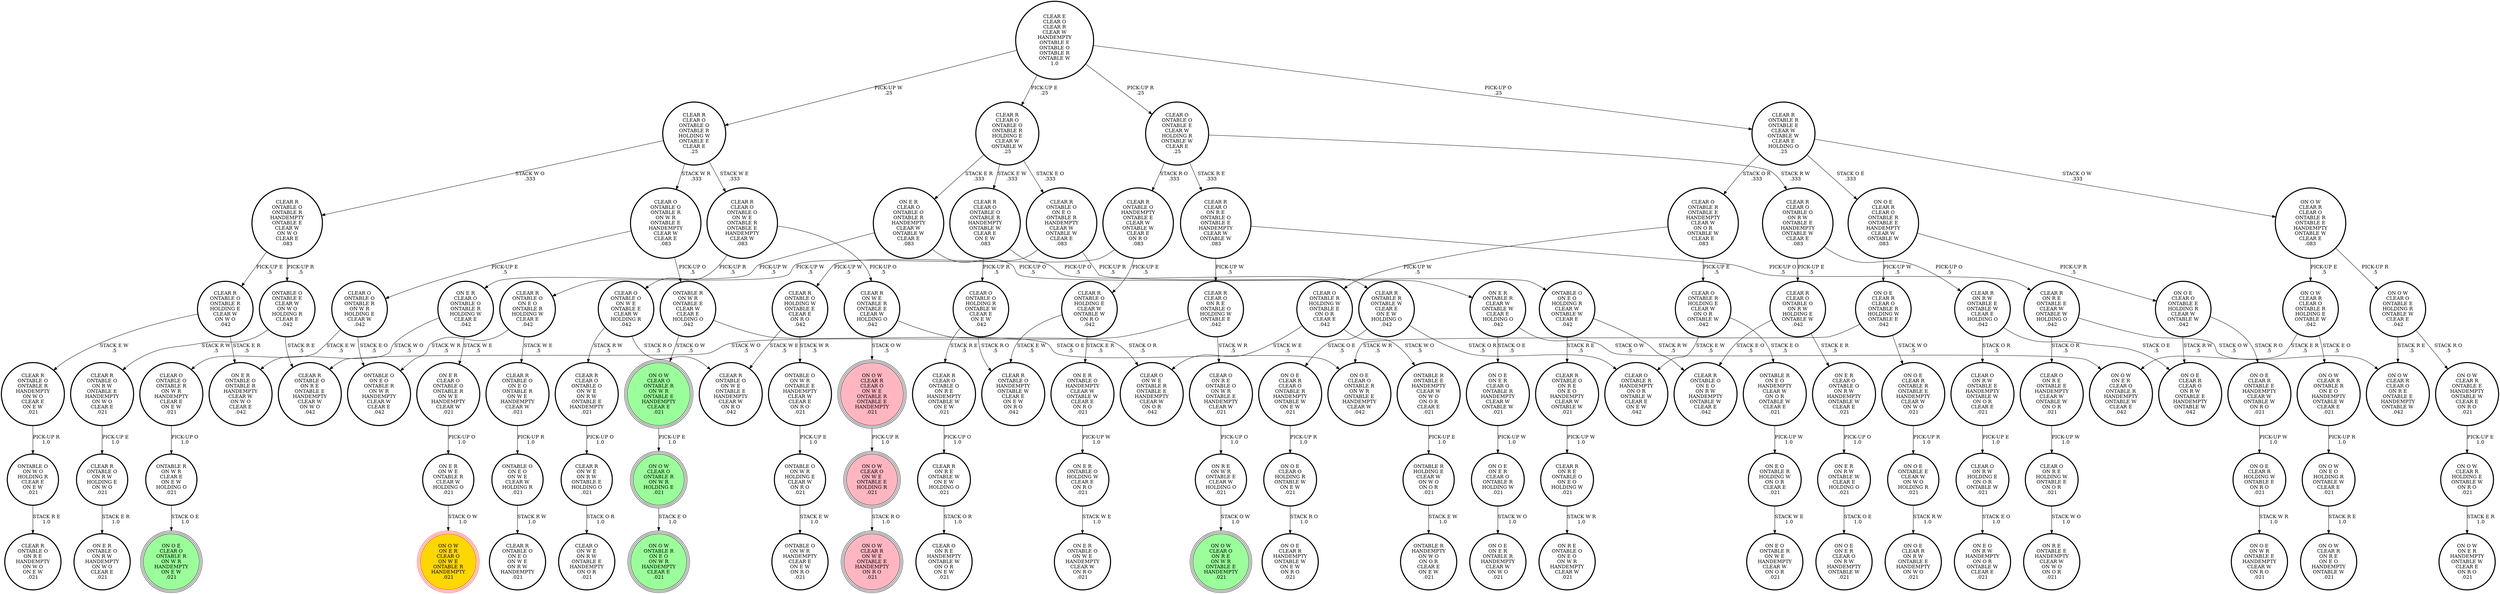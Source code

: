 digraph {
"CLEAR O\nONTABLE O\nONTABLE R\nON W R\nHANDEMPTY\nCLEAR E\nON E W\n.021\n" -> "ONTABLE R\nON W R\nCLEAR E\nON E W\nHOLDING O\n.021\n"[label="PICK-UP O\n1.0\n"];
"CLEAR R\nCLEAR O\nONTABLE O\nON W E\nONTABLE R\nONTABLE E\nHANDEMPTY\nCLEAR W\n.083\n" -> "CLEAR R\nON W E\nONTABLE R\nONTABLE E\nCLEAR W\nHOLDING O\n.042\n"[label="PICK-UP O\n.5\n"];
"CLEAR R\nCLEAR O\nONTABLE O\nON W E\nONTABLE R\nONTABLE E\nHANDEMPTY\nCLEAR W\n.083\n" -> "CLEAR O\nONTABLE O\nON W E\nONTABLE E\nCLEAR W\nHOLDING R\n.042\n"[label="PICK-UP R\n.5\n"];
"CLEAR R\nONTABLE O\nON R E\nON E O\nHANDEMPTY\nCLEAR W\nONTABLE W\n.021\n" -> "CLEAR R\nON R E\nONTABLE O\nON E O\nHOLDING W\n.021\n"[label="PICK-UP W\n1.0\n"];
"ON O W\nCLEAR R\nHOLDING E\nONTABLE W\nON R O\n.021\n" -> "ON O W\nON E R\nHANDEMPTY\nONTABLE W\nCLEAR E\nON R O\n.021\n"[label="STACK E R\n1.0\n"];
"CLEAR R\nCLEAR O\nONTABLE O\nONTABLE R\nHOLDING W\nONTABLE E\nCLEAR E\n.25\n" -> "CLEAR R\nONTABLE O\nONTABLE R\nHANDEMPTY\nONTABLE E\nCLEAR W\nON W O\nCLEAR E\n.083\n"[label="STACK W O\n.333\n"];
"CLEAR R\nCLEAR O\nONTABLE O\nONTABLE R\nHOLDING W\nONTABLE E\nCLEAR E\n.25\n" -> "CLEAR O\nONTABLE O\nONTABLE R\nON W R\nONTABLE E\nHANDEMPTY\nCLEAR W\nCLEAR E\n.083\n"[label="STACK W R\n.333\n"];
"CLEAR R\nCLEAR O\nONTABLE O\nONTABLE R\nHOLDING W\nONTABLE E\nCLEAR E\n.25\n" -> "CLEAR R\nCLEAR O\nONTABLE O\nON W E\nONTABLE R\nONTABLE E\nHANDEMPTY\nCLEAR W\n.083\n"[label="STACK W E\n.333\n"];
"CLEAR O\nONTABLE R\nHOLDING W\nONTABLE E\nON O R\nCLEAR E\n.042\n" -> "ONTABLE R\nONTABLE E\nHANDEMPTY\nCLEAR W\nON W O\nON O R\nCLEAR E\n.021\n"[label="STACK W O\n.5\n"];
"CLEAR O\nONTABLE R\nHOLDING W\nONTABLE E\nON O R\nCLEAR E\n.042\n" -> "CLEAR O\nON W E\nONTABLE R\nONTABLE E\nHANDEMPTY\nCLEAR W\nON O R\n.042\n"[label="STACK W E\n.5\n"];
"ONTABLE O\nON W R\nONTABLE E\nHANDEMPTY\nCLEAR W\nCLEAR E\nON R O\n.021\n" -> "ONTABLE O\nON W R\nHOLDING E\nCLEAR W\nON R O\n.021\n"[label="PICK-UP E\n1.0\n"];
"ON O E\nCLEAR R\nCLEAR O\nONTABLE R\nHANDEMPTY\nONTABLE W\nON E W\n.021\n" -> "ON O E\nCLEAR O\nHOLDING R\nONTABLE W\nON E W\n.021\n"[label="PICK-UP R\n1.0\n"];
"ONTABLE R\nONTABLE E\nHANDEMPTY\nCLEAR W\nON W O\nON O R\nCLEAR E\n.021\n" -> "ONTABLE R\nHOLDING E\nCLEAR W\nON W O\nON O R\n.021\n"[label="PICK-UP E\n1.0\n"];
"CLEAR O\nON R E\nONTABLE O\nON W R\nONTABLE E\nHANDEMPTY\nCLEAR W\n.021\n" -> "ON R E\nON W R\nONTABLE E\nCLEAR W\nHOLDING O\n.021\n"[label="PICK-UP O\n1.0\n"];
"CLEAR O\nONTABLE R\nONTABLE E\nHANDEMPTY\nCLEAR W\nON O R\nONTABLE W\nCLEAR E\n.083\n" -> "CLEAR O\nONTABLE R\nHOLDING E\nCLEAR W\nON O R\nONTABLE W\n.042\n"[label="PICK-UP E\n.5\n"];
"CLEAR O\nONTABLE R\nONTABLE E\nHANDEMPTY\nCLEAR W\nON O R\nONTABLE W\nCLEAR E\n.083\n" -> "CLEAR O\nONTABLE R\nHOLDING W\nONTABLE E\nON O R\nCLEAR E\n.042\n"[label="PICK-UP W\n.5\n"];
"CLEAR R\nONTABLE R\nONTABLE E\nCLEAR W\nONTABLE W\nCLEAR E\nHOLDING O\n.25\n" -> "ON O E\nCLEAR R\nCLEAR O\nONTABLE R\nONTABLE E\nHANDEMPTY\nCLEAR W\nONTABLE W\n.083\n"[label="STACK O E\n.333\n"];
"CLEAR R\nONTABLE R\nONTABLE E\nCLEAR W\nONTABLE W\nCLEAR E\nHOLDING O\n.25\n" -> "CLEAR O\nONTABLE R\nONTABLE E\nHANDEMPTY\nCLEAR W\nON O R\nONTABLE W\nCLEAR E\n.083\n"[label="STACK O R\n.333\n"];
"CLEAR R\nONTABLE R\nONTABLE E\nCLEAR W\nONTABLE W\nCLEAR E\nHOLDING O\n.25\n" -> "ON O W\nCLEAR R\nCLEAR O\nONTABLE R\nONTABLE E\nHANDEMPTY\nONTABLE W\nCLEAR E\n.083\n"[label="STACK O W\n.333\n"];
"ON E R\nON W E\nONTABLE R\nCLEAR W\nHOLDING O\n.021\n" -> "ON O W\nON E R\nCLEAR O\nON W E\nONTABLE R\nHANDEMPTY\n.021\n"[label="STACK O W\n1.0\n"];
"CLEAR R\nON R E\nONTABLE W\nON E W\nHOLDING O\n.021\n" -> "CLEAR O\nON R E\nHANDEMPTY\nONTABLE W\nON O R\nON E W\n.021\n"[label="STACK O R\n1.0\n"];
"CLEAR R\nONTABLE R\nONTABLE W\nCLEAR E\nON E W\nHOLDING O\n.042\n" -> "ON O E\nCLEAR R\nCLEAR O\nONTABLE R\nHANDEMPTY\nONTABLE W\nON E W\n.021\n"[label="STACK O E\n.5\n"];
"CLEAR R\nONTABLE R\nONTABLE W\nCLEAR E\nON E W\nHOLDING O\n.042\n" -> "CLEAR O\nONTABLE R\nHANDEMPTY\nON O R\nONTABLE W\nCLEAR E\nON E W\n.042\n"[label="STACK O R\n.5\n"];
"ONTABLE O\nON W O\nHOLDING R\nCLEAR E\nON E W\n.021\n" -> "CLEAR R\nONTABLE O\nON R E\nHANDEMPTY\nON W O\nON E W\n.021\n"[label="STACK R E\n1.0\n"];
"ON O E\nCLEAR R\nONTABLE R\nONTABLE E\nHANDEMPTY\nCLEAR W\nON W O\n.021\n" -> "ON O E\nONTABLE E\nCLEAR W\nON W O\nHOLDING R\n.021\n"[label="PICK-UP R\n1.0\n"];
"ONTABLE O\nON E O\nON W E\nCLEAR W\nHOLDING R\n.021\n" -> "CLEAR R\nONTABLE O\nON E O\nON W E\nON R W\nHANDEMPTY\n.021\n"[label="STACK R W\n1.0\n"];
"CLEAR R\nON W E\nONTABLE R\nONTABLE E\nCLEAR W\nHOLDING O\n.042\n" -> "ON O W\nCLEAR R\nCLEAR O\nON W E\nONTABLE R\nONTABLE E\nHANDEMPTY\n.021\n"[label="STACK O W\n.5\n"];
"CLEAR R\nON W E\nONTABLE R\nONTABLE E\nCLEAR W\nHOLDING O\n.042\n" -> "CLEAR O\nON W E\nONTABLE R\nONTABLE E\nHANDEMPTY\nCLEAR W\nON O R\n.042\n"[label="STACK O R\n.5\n"];
"ON E R\nCLEAR O\nONTABLE O\nONTABLE R\nON W E\nHANDEMPTY\nCLEAR W\n.021\n" -> "ON E R\nON W E\nONTABLE R\nCLEAR W\nHOLDING O\n.021\n"[label="PICK-UP O\n1.0\n"];
"ON O E\nCLEAR O\nONTABLE E\nHOLDING R\nCLEAR W\nONTABLE W\n.042\n" -> "ON O E\nCLEAR R\nCLEAR O\nON R W\nONTABLE E\nHANDEMPTY\nONTABLE W\n.042\n"[label="STACK R W\n.5\n"];
"ON O E\nCLEAR O\nONTABLE E\nHOLDING R\nCLEAR W\nONTABLE W\n.042\n" -> "ON O E\nCLEAR R\nONTABLE E\nHANDEMPTY\nCLEAR W\nONTABLE W\nON R O\n.021\n"[label="STACK R O\n.5\n"];
"CLEAR R\nCLEAR O\nONTABLE O\nON R W\nHOLDING E\nONTABLE W\n.042\n" -> "ON E R\nCLEAR O\nONTABLE O\nON R W\nHANDEMPTY\nONTABLE W\nCLEAR E\n.021\n"[label="STACK E R\n.5\n"];
"CLEAR R\nCLEAR O\nONTABLE O\nON R W\nHOLDING E\nONTABLE W\n.042\n" -> "CLEAR R\nONTABLE O\nON E O\nON R W\nHANDEMPTY\nONTABLE W\nCLEAR E\n.042\n"[label="STACK E O\n.5\n"];
"CLEAR O\nON R W\nONTABLE E\nHANDEMPTY\nONTABLE W\nON O R\nCLEAR E\n.021\n" -> "CLEAR O\nON R W\nHOLDING E\nON O R\nONTABLE W\n.021\n"[label="PICK-UP E\n1.0\n"];
"CLEAR O\nONTABLE O\nONTABLE R\nON W R\nONTABLE E\nHANDEMPTY\nCLEAR W\nCLEAR E\n.083\n" -> "CLEAR O\nONTABLE O\nONTABLE R\nON W R\nHOLDING E\nCLEAR W\n.042\n"[label="PICK-UP E\n.5\n"];
"CLEAR O\nONTABLE O\nONTABLE R\nON W R\nONTABLE E\nHANDEMPTY\nCLEAR W\nCLEAR E\n.083\n" -> "ONTABLE R\nON W R\nONTABLE E\nCLEAR W\nCLEAR E\nHOLDING O\n.042\n"[label="PICK-UP O\n.5\n"];
"CLEAR R\nCLEAR O\nONTABLE O\nON W E\nON R W\nONTABLE E\nHANDEMPTY\n.021\n" -> "CLEAR R\nON W E\nON R W\nONTABLE E\nHOLDING O\n.021\n"[label="PICK-UP O\n1.0\n"];
"ON O W\nCLEAR R\nCLEAR O\nONTABLE R\nONTABLE E\nHANDEMPTY\nONTABLE W\nCLEAR E\n.083\n" -> "ON O W\nCLEAR O\nONTABLE E\nHOLDING R\nONTABLE W\nCLEAR E\n.042\n"[label="PICK-UP R\n.5\n"];
"ON O W\nCLEAR R\nCLEAR O\nONTABLE R\nONTABLE E\nHANDEMPTY\nONTABLE W\nCLEAR E\n.083\n" -> "ON O W\nCLEAR R\nCLEAR O\nONTABLE R\nHOLDING E\nONTABLE W\n.042\n"[label="PICK-UP E\n.5\n"];
"ON O W\nCLEAR O\nONTABLE R\nON W R\nHOLDING E\n.021\n" -> "ON O W\nONTABLE R\nON E O\nON W R\nHANDEMPTY\nCLEAR E\n.021\n"[label="STACK E O\n1.0\n"];
"ON O E\nONTABLE E\nCLEAR W\nON W O\nHOLDING R\n.021\n" -> "ON O E\nCLEAR R\nON R W\nONTABLE E\nHANDEMPTY\nON W O\n.021\n"[label="STACK R W\n1.0\n"];
"ON O W\nCLEAR O\nONTABLE R\nON W R\nONTABLE E\nHANDEMPTY\nCLEAR E\n.021\n" -> "ON O W\nCLEAR O\nONTABLE R\nON W R\nHOLDING E\n.021\n"[label="PICK-UP E\n1.0\n"];
"CLEAR R\nONTABLE O\nON E O\nONTABLE R\nHANDEMPTY\nCLEAR W\nONTABLE W\nCLEAR E\n.083\n" -> "ONTABLE O\nON E O\nHOLDING R\nCLEAR W\nONTABLE W\nCLEAR E\n.042\n"[label="PICK-UP R\n.5\n"];
"CLEAR R\nONTABLE O\nON E O\nONTABLE R\nHANDEMPTY\nCLEAR W\nONTABLE W\nCLEAR E\n.083\n" -> "CLEAR R\nONTABLE O\nON E O\nONTABLE R\nHOLDING W\nCLEAR E\n.042\n"[label="PICK-UP W\n.5\n"];
"CLEAR R\nCLEAR O\nON R E\nONTABLE O\nHOLDING W\nONTABLE E\n.042\n" -> "CLEAR R\nONTABLE O\nON R E\nONTABLE E\nHANDEMPTY\nCLEAR W\nON W O\n.042\n"[label="STACK W O\n.5\n"];
"CLEAR R\nCLEAR O\nON R E\nONTABLE O\nHOLDING W\nONTABLE E\n.042\n" -> "CLEAR O\nON R E\nONTABLE O\nON W R\nONTABLE E\nHANDEMPTY\nCLEAR W\n.021\n"[label="STACK W R\n.5\n"];
"CLEAR R\nONTABLE O\nON E O\nONTABLE R\nON W E\nHANDEMPTY\nCLEAR W\n.021\n" -> "ONTABLE O\nON E O\nON W E\nCLEAR W\nHOLDING R\n.021\n"[label="PICK-UP R\n1.0\n"];
"ONTABLE O\nON E O\nHOLDING R\nCLEAR W\nONTABLE W\nCLEAR E\n.042\n" -> "CLEAR R\nONTABLE O\nON R E\nON E O\nHANDEMPTY\nCLEAR W\nONTABLE W\n.021\n"[label="STACK R E\n.5\n"];
"ONTABLE O\nON E O\nHOLDING R\nCLEAR W\nONTABLE W\nCLEAR E\n.042\n" -> "CLEAR R\nONTABLE O\nON E O\nON R W\nHANDEMPTY\nONTABLE W\nCLEAR E\n.042\n"[label="STACK R W\n.5\n"];
"ON O E\nON E R\nCLEAR O\nONTABLE R\nHANDEMPTY\nCLEAR W\nONTABLE W\n.021\n" -> "ON O E\nON E R\nCLEAR O\nONTABLE R\nHOLDING W\n.021\n"[label="PICK-UP W\n1.0\n"];
"CLEAR R\nON R E\nONTABLE O\nON E O\nHOLDING W\n.021\n" -> "ON R E\nONTABLE O\nON E O\nON W R\nHANDEMPTY\nCLEAR W\n.021\n"[label="STACK W R\n1.0\n"];
"CLEAR R\nCLEAR O\nON R E\nONTABLE O\nONTABLE E\nHANDEMPTY\nCLEAR W\nONTABLE W\n.083\n" -> "CLEAR R\nON R E\nONTABLE E\nCLEAR W\nONTABLE W\nHOLDING O\n.042\n"[label="PICK-UP O\n.5\n"];
"CLEAR R\nCLEAR O\nON R E\nONTABLE O\nONTABLE E\nHANDEMPTY\nCLEAR W\nONTABLE W\n.083\n" -> "CLEAR R\nCLEAR O\nON R E\nONTABLE O\nHOLDING W\nONTABLE E\n.042\n"[label="PICK-UP W\n.5\n"];
"ONTABLE O\nON W R\nHOLDING E\nCLEAR W\nON R O\n.021\n" -> "ONTABLE O\nON W R\nHANDEMPTY\nCLEAR E\nON E W\nON R O\n.021\n"[label="STACK E W\n1.0\n"];
"CLEAR R\nONTABLE O\nON R W\nONTABLE E\nHANDEMPTY\nON W O\nCLEAR E\n.021\n" -> "CLEAR R\nONTABLE O\nON R W\nHOLDING E\nON W O\n.021\n"[label="PICK-UP E\n1.0\n"];
"ON O W\nCLEAR R\nCLEAR O\nON W E\nONTABLE R\nONTABLE E\nHANDEMPTY\n.021\n" -> "ON O W\nCLEAR O\nON W E\nONTABLE E\nHOLDING R\n.021\n"[label="PICK-UP R\n1.0\n"];
"ON E O\nONTABLE R\nHOLDING W\nON O R\nCLEAR E\n.021\n" -> "ON E O\nONTABLE R\nON W E\nHANDEMPTY\nCLEAR W\nON O R\n.021\n"[label="STACK W E\n1.0\n"];
"CLEAR O\nONTABLE O\nHOLDING R\nONTABLE W\nCLEAR E\nON E W\n.042\n" -> "CLEAR R\nCLEAR O\nONTABLE O\nON R E\nHANDEMPTY\nONTABLE W\nON E W\n.021\n"[label="STACK R E\n.5\n"];
"CLEAR O\nONTABLE O\nHOLDING R\nONTABLE W\nCLEAR E\nON E W\n.042\n" -> "CLEAR R\nONTABLE O\nHANDEMPTY\nONTABLE W\nCLEAR E\nON E W\nON R O\n.042\n"[label="STACK R O\n.5\n"];
"ON O W\nON E O\nHOLDING R\nONTABLE W\nCLEAR E\n.021\n" -> "ON O W\nCLEAR R\nON R E\nON E O\nHANDEMPTY\nONTABLE W\n.021\n"[label="STACK R E\n1.0\n"];
"ON E R\nONTABLE O\nHANDEMPTY\nCLEAR W\nONTABLE W\nCLEAR E\nON R O\n.021\n" -> "ON E R\nONTABLE O\nHOLDING W\nCLEAR E\nON R O\n.021\n"[label="PICK-UP W\n1.0\n"];
"ON O W\nCLEAR O\nON W E\nONTABLE E\nHOLDING R\n.021\n" -> "ON O W\nCLEAR R\nON W E\nONTABLE E\nHANDEMPTY\nON R O\n.021\n"[label="STACK R O\n1.0\n"];
"ON O W\nCLEAR R\nCLEAR O\nONTABLE R\nHOLDING E\nONTABLE W\n.042\n" -> "ON O W\nON E R\nCLEAR O\nONTABLE R\nHANDEMPTY\nONTABLE W\nCLEAR E\n.042\n"[label="STACK E R\n.5\n"];
"ON O W\nCLEAR R\nCLEAR O\nONTABLE R\nHOLDING E\nONTABLE W\n.042\n" -> "ON O W\nCLEAR R\nONTABLE R\nON E O\nHANDEMPTY\nONTABLE W\nCLEAR E\n.021\n"[label="STACK E O\n.5\n"];
"ON E R\nONTABLE O\nHOLDING W\nCLEAR E\nON R O\n.021\n" -> "ON E R\nONTABLE O\nON W E\nHANDEMPTY\nCLEAR W\nON R O\n.021\n"[label="STACK W E\n1.0\n"];
"CLEAR O\nONTABLE R\nHOLDING E\nCLEAR W\nON O R\nONTABLE W\n.042\n" -> "ONTABLE R\nON E O\nHANDEMPTY\nCLEAR W\nON O R\nONTABLE W\nCLEAR E\n.021\n"[label="STACK E O\n.5\n"];
"CLEAR O\nONTABLE R\nHOLDING E\nCLEAR W\nON O R\nONTABLE W\n.042\n" -> "CLEAR O\nONTABLE R\nHANDEMPTY\nON O R\nONTABLE W\nCLEAR E\nON E W\n.042\n"[label="STACK E W\n.5\n"];
"ON O E\nCLEAR R\nCLEAR O\nONTABLE R\nHOLDING W\nONTABLE E\n.042\n" -> "ON O E\nCLEAR O\nONTABLE R\nON W R\nONTABLE E\nHANDEMPTY\nCLEAR W\n.042\n"[label="STACK W R\n.5\n"];
"ON O E\nCLEAR R\nCLEAR O\nONTABLE R\nHOLDING W\nONTABLE E\n.042\n" -> "ON O E\nCLEAR R\nONTABLE R\nONTABLE E\nHANDEMPTY\nCLEAR W\nON W O\n.021\n"[label="STACK W O\n.5\n"];
"CLEAR R\nON W E\nON R W\nONTABLE E\nHOLDING O\n.021\n" -> "CLEAR O\nON W E\nON R W\nONTABLE E\nHANDEMPTY\nON O R\n.021\n"[label="STACK O R\n1.0\n"];
"ONTABLE R\nON E O\nHANDEMPTY\nCLEAR W\nON O R\nONTABLE W\nCLEAR E\n.021\n" -> "ON E O\nONTABLE R\nHOLDING W\nON O R\nCLEAR E\n.021\n"[label="PICK-UP W\n1.0\n"];
"CLEAR R\nONTABLE O\nON R W\nHOLDING E\nON W O\n.021\n" -> "ON E R\nONTABLE O\nON R W\nHANDEMPTY\nON W O\nCLEAR E\n.021\n"[label="STACK E R\n1.0\n"];
"CLEAR O\nON R E\nHOLDING W\nONTABLE E\nON O R\n.021\n" -> "ON R E\nONTABLE E\nHANDEMPTY\nCLEAR W\nON W O\nON O R\n.021\n"[label="STACK W O\n1.0\n"];
"ON E R\nCLEAR O\nONTABLE O\nONTABLE R\nHANDEMPTY\nCLEAR W\nONTABLE W\nCLEAR E\n.083\n" -> "ON E R\nCLEAR O\nONTABLE O\nONTABLE R\nHOLDING W\nCLEAR E\n.042\n"[label="PICK-UP W\n.5\n"];
"ON E R\nCLEAR O\nONTABLE O\nONTABLE R\nHANDEMPTY\nCLEAR W\nONTABLE W\nCLEAR E\n.083\n" -> "ON E R\nONTABLE R\nCLEAR W\nONTABLE W\nCLEAR E\nHOLDING O\n.042\n"[label="PICK-UP O\n.5\n"];
"CLEAR E\nCLEAR O\nCLEAR R\nCLEAR W\nHANDEMPTY\nONTABLE E\nONTABLE O\nONTABLE R\nONTABLE W\n1.0\n" -> "CLEAR R\nONTABLE R\nONTABLE E\nCLEAR W\nONTABLE W\nCLEAR E\nHOLDING O\n.25\n"[label="PICK-UP O\n.25\n"];
"CLEAR E\nCLEAR O\nCLEAR R\nCLEAR W\nHANDEMPTY\nONTABLE E\nONTABLE O\nONTABLE R\nONTABLE W\n1.0\n" -> "CLEAR R\nCLEAR O\nONTABLE O\nONTABLE R\nHOLDING W\nONTABLE E\nCLEAR E\n.25\n"[label="PICK-UP W\n.25\n"];
"CLEAR E\nCLEAR O\nCLEAR R\nCLEAR W\nHANDEMPTY\nONTABLE E\nONTABLE O\nONTABLE R\nONTABLE W\n1.0\n" -> "CLEAR R\nCLEAR O\nONTABLE O\nONTABLE R\nHOLDING E\nCLEAR W\nONTABLE W\n.25\n"[label="PICK-UP E\n.25\n"];
"CLEAR E\nCLEAR O\nCLEAR R\nCLEAR W\nHANDEMPTY\nONTABLE E\nONTABLE O\nONTABLE R\nONTABLE W\n1.0\n" -> "CLEAR O\nONTABLE O\nONTABLE E\nCLEAR W\nHOLDING R\nONTABLE W\nCLEAR E\n.25\n"[label="PICK-UP R\n.25\n"];
"ONTABLE R\nON W R\nONTABLE E\nCLEAR W\nCLEAR E\nHOLDING O\n.042\n" -> "ON O E\nCLEAR O\nONTABLE R\nON W R\nONTABLE E\nHANDEMPTY\nCLEAR W\n.042\n"[label="STACK O E\n.5\n"];
"ONTABLE R\nON W R\nONTABLE E\nCLEAR W\nCLEAR E\nHOLDING O\n.042\n" -> "ON O W\nCLEAR O\nONTABLE R\nON W R\nONTABLE E\nHANDEMPTY\nCLEAR E\n.021\n"[label="STACK O W\n.5\n"];
"ON O E\nCLEAR R\nHOLDING W\nONTABLE E\nON R O\n.021\n" -> "ON O E\nON W R\nONTABLE E\nHANDEMPTY\nCLEAR W\nON R O\n.021\n"[label="STACK W R\n1.0\n"];
"CLEAR R\nCLEAR O\nONTABLE O\nON R W\nONTABLE E\nHANDEMPTY\nONTABLE W\nCLEAR E\n.083\n" -> "CLEAR R\nCLEAR O\nONTABLE O\nON R W\nHOLDING E\nONTABLE W\n.042\n"[label="PICK-UP E\n.5\n"];
"CLEAR R\nCLEAR O\nONTABLE O\nON R W\nONTABLE E\nHANDEMPTY\nONTABLE W\nCLEAR E\n.083\n" -> "CLEAR R\nON R W\nONTABLE E\nONTABLE W\nCLEAR E\nHOLDING O\n.042\n"[label="PICK-UP O\n.5\n"];
"ONTABLE O\nONTABLE E\nCLEAR W\nON W O\nHOLDING R\nCLEAR E\n.042\n" -> "CLEAR R\nONTABLE O\nON R W\nONTABLE E\nHANDEMPTY\nON W O\nCLEAR E\n.021\n"[label="STACK R W\n.5\n"];
"ONTABLE O\nONTABLE E\nCLEAR W\nON W O\nHOLDING R\nCLEAR E\n.042\n" -> "CLEAR R\nONTABLE O\nON R E\nONTABLE E\nHANDEMPTY\nCLEAR W\nON W O\n.042\n"[label="STACK R E\n.5\n"];
"ON E R\nON R W\nONTABLE W\nCLEAR E\nHOLDING O\n.021\n" -> "ON O E\nON E R\nCLEAR O\nON R W\nHANDEMPTY\nONTABLE W\n.021\n"[label="STACK O E\n1.0\n"];
"CLEAR R\nON R W\nONTABLE E\nONTABLE W\nCLEAR E\nHOLDING O\n.042\n" -> "ON O E\nCLEAR R\nCLEAR O\nON R W\nONTABLE E\nHANDEMPTY\nONTABLE W\n.042\n"[label="STACK O E\n.5\n"];
"CLEAR R\nON R W\nONTABLE E\nONTABLE W\nCLEAR E\nHOLDING O\n.042\n" -> "CLEAR O\nON R W\nONTABLE E\nHANDEMPTY\nONTABLE W\nON O R\nCLEAR E\n.021\n"[label="STACK O R\n.5\n"];
"CLEAR O\nON R W\nHOLDING E\nON O R\nONTABLE W\n.021\n" -> "ON E O\nON R W\nHANDEMPTY\nON O R\nONTABLE W\nCLEAR E\n.021\n"[label="STACK E O\n1.0\n"];
"CLEAR O\nONTABLE O\nONTABLE E\nCLEAR W\nHOLDING R\nONTABLE W\nCLEAR E\n.25\n" -> "CLEAR R\nCLEAR O\nONTABLE O\nON R W\nONTABLE E\nHANDEMPTY\nONTABLE W\nCLEAR E\n.083\n"[label="STACK R W\n.333\n"];
"CLEAR O\nONTABLE O\nONTABLE E\nCLEAR W\nHOLDING R\nONTABLE W\nCLEAR E\n.25\n" -> "CLEAR R\nONTABLE O\nHANDEMPTY\nONTABLE E\nCLEAR W\nONTABLE W\nCLEAR E\nON R O\n.083\n"[label="STACK R O\n.333\n"];
"CLEAR O\nONTABLE O\nONTABLE E\nCLEAR W\nHOLDING R\nONTABLE W\nCLEAR E\n.25\n" -> "CLEAR R\nCLEAR O\nON R E\nONTABLE O\nONTABLE E\nHANDEMPTY\nCLEAR W\nONTABLE W\n.083\n"[label="STACK R E\n.333\n"];
"ON E R\nCLEAR O\nONTABLE O\nON R W\nHANDEMPTY\nONTABLE W\nCLEAR E\n.021\n" -> "ON E R\nON R W\nONTABLE W\nCLEAR E\nHOLDING O\n.021\n"[label="PICK-UP O\n1.0\n"];
"CLEAR O\nONTABLE O\nON W E\nONTABLE E\nCLEAR W\nHOLDING R\n.042\n" -> "CLEAR R\nCLEAR O\nONTABLE O\nON W E\nON R W\nONTABLE E\nHANDEMPTY\n.021\n"[label="STACK R W\n.5\n"];
"CLEAR O\nONTABLE O\nON W E\nONTABLE E\nCLEAR W\nHOLDING R\n.042\n" -> "CLEAR R\nONTABLE O\nON W E\nONTABLE E\nHANDEMPTY\nCLEAR W\nON R O\n.042\n"[label="STACK R O\n.5\n"];
"CLEAR R\nCLEAR O\nONTABLE O\nON R E\nHANDEMPTY\nONTABLE W\nON E W\n.021\n" -> "CLEAR R\nON R E\nONTABLE W\nON E W\nHOLDING O\n.021\n"[label="PICK-UP O\n1.0\n"];
"CLEAR R\nONTABLE O\nONTABLE R\nHOLDING E\nCLEAR W\nON W O\n.042\n" -> "ON E R\nONTABLE O\nONTABLE R\nHANDEMPTY\nCLEAR W\nON W O\nCLEAR E\n.042\n"[label="STACK E R\n.5\n"];
"CLEAR R\nONTABLE O\nONTABLE R\nHOLDING E\nCLEAR W\nON W O\n.042\n" -> "CLEAR R\nONTABLE O\nONTABLE R\nHANDEMPTY\nON W O\nCLEAR E\nON E W\n.021\n"[label="STACK E W\n.5\n"];
"ON O E\nCLEAR R\nONTABLE E\nHANDEMPTY\nCLEAR W\nONTABLE W\nON R O\n.021\n" -> "ON O E\nCLEAR R\nHOLDING W\nONTABLE E\nON R O\n.021\n"[label="PICK-UP W\n1.0\n"];
"ON E R\nONTABLE R\nCLEAR W\nONTABLE W\nCLEAR E\nHOLDING O\n.042\n" -> "ON O E\nON E R\nCLEAR O\nONTABLE R\nHANDEMPTY\nCLEAR W\nONTABLE W\n.021\n"[label="STACK O E\n.5\n"];
"ON E R\nONTABLE R\nCLEAR W\nONTABLE W\nCLEAR E\nHOLDING O\n.042\n" -> "ON O W\nON E R\nCLEAR O\nONTABLE R\nHANDEMPTY\nONTABLE W\nCLEAR E\n.042\n"[label="STACK O W\n.5\n"];
"ON O E\nCLEAR R\nCLEAR O\nONTABLE R\nONTABLE E\nHANDEMPTY\nCLEAR W\nONTABLE W\n.083\n" -> "ON O E\nCLEAR R\nCLEAR O\nONTABLE R\nHOLDING W\nONTABLE E\n.042\n"[label="PICK-UP W\n.5\n"];
"ON O E\nCLEAR R\nCLEAR O\nONTABLE R\nONTABLE E\nHANDEMPTY\nCLEAR W\nONTABLE W\n.083\n" -> "ON O E\nCLEAR O\nONTABLE E\nHOLDING R\nCLEAR W\nONTABLE W\n.042\n"[label="PICK-UP R\n.5\n"];
"CLEAR R\nCLEAR O\nONTABLE O\nONTABLE R\nHOLDING E\nCLEAR W\nONTABLE W\n.25\n" -> "ON E R\nCLEAR O\nONTABLE O\nONTABLE R\nHANDEMPTY\nCLEAR W\nONTABLE W\nCLEAR E\n.083\n"[label="STACK E R\n.333\n"];
"CLEAR R\nCLEAR O\nONTABLE O\nONTABLE R\nHOLDING E\nCLEAR W\nONTABLE W\n.25\n" -> "CLEAR R\nONTABLE O\nON E O\nONTABLE R\nHANDEMPTY\nCLEAR W\nONTABLE W\nCLEAR E\n.083\n"[label="STACK E O\n.333\n"];
"CLEAR R\nCLEAR O\nONTABLE O\nONTABLE R\nHOLDING E\nCLEAR W\nONTABLE W\n.25\n" -> "CLEAR R\nCLEAR O\nONTABLE O\nONTABLE R\nHANDEMPTY\nONTABLE W\nCLEAR E\nON E W\n.083\n"[label="STACK E W\n.333\n"];
"CLEAR R\nONTABLE O\nHOLDING W\nONTABLE E\nCLEAR E\nON R O\n.042\n" -> "ONTABLE O\nON W R\nONTABLE E\nHANDEMPTY\nCLEAR W\nCLEAR E\nON R O\n.021\n"[label="STACK W R\n.5\n"];
"CLEAR R\nONTABLE O\nHOLDING W\nONTABLE E\nCLEAR E\nON R O\n.042\n" -> "CLEAR R\nONTABLE O\nON W E\nONTABLE E\nHANDEMPTY\nCLEAR W\nON R O\n.042\n"[label="STACK W E\n.5\n"];
"CLEAR R\nON R E\nONTABLE E\nCLEAR W\nONTABLE W\nHOLDING O\n.042\n" -> "ON O W\nCLEAR R\nCLEAR O\nON R E\nONTABLE E\nHANDEMPTY\nONTABLE W\n.042\n"[label="STACK O W\n.5\n"];
"CLEAR R\nON R E\nONTABLE E\nCLEAR W\nONTABLE W\nHOLDING O\n.042\n" -> "CLEAR O\nON R E\nONTABLE E\nHANDEMPTY\nCLEAR W\nONTABLE W\nON O R\n.021\n"[label="STACK O R\n.5\n"];
"CLEAR R\nONTABLE O\nHANDEMPTY\nONTABLE E\nCLEAR W\nONTABLE W\nCLEAR E\nON R O\n.083\n" -> "CLEAR R\nONTABLE O\nHOLDING E\nCLEAR W\nONTABLE W\nON R O\n.042\n"[label="PICK-UP E\n.5\n"];
"CLEAR R\nONTABLE O\nHANDEMPTY\nONTABLE E\nCLEAR W\nONTABLE W\nCLEAR E\nON R O\n.083\n" -> "CLEAR R\nONTABLE O\nHOLDING W\nONTABLE E\nCLEAR E\nON R O\n.042\n"[label="PICK-UP W\n.5\n"];
"ONTABLE R\nHOLDING E\nCLEAR W\nON W O\nON O R\n.021\n" -> "ONTABLE R\nHANDEMPTY\nON W O\nON O R\nCLEAR E\nON E W\n.021\n"[label="STACK E W\n1.0\n"];
"ON O W\nCLEAR O\nONTABLE E\nHOLDING R\nONTABLE W\nCLEAR E\n.042\n" -> "ON O W\nCLEAR R\nCLEAR O\nON R E\nONTABLE E\nHANDEMPTY\nONTABLE W\n.042\n"[label="STACK R E\n.5\n"];
"ON O W\nCLEAR O\nONTABLE E\nHOLDING R\nONTABLE W\nCLEAR E\n.042\n" -> "ON O W\nCLEAR R\nONTABLE E\nHANDEMPTY\nONTABLE W\nCLEAR E\nON R O\n.021\n"[label="STACK R O\n.5\n"];
"CLEAR R\nCLEAR O\nONTABLE O\nONTABLE R\nHANDEMPTY\nONTABLE W\nCLEAR E\nON E W\n.083\n" -> "CLEAR O\nONTABLE O\nHOLDING R\nONTABLE W\nCLEAR E\nON E W\n.042\n"[label="PICK-UP R\n.5\n"];
"CLEAR R\nCLEAR O\nONTABLE O\nONTABLE R\nHANDEMPTY\nONTABLE W\nCLEAR E\nON E W\n.083\n" -> "CLEAR R\nONTABLE R\nONTABLE W\nCLEAR E\nON E W\nHOLDING O\n.042\n"[label="PICK-UP O\n.5\n"];
"CLEAR R\nONTABLE O\nHOLDING E\nCLEAR W\nONTABLE W\nON R O\n.042\n" -> "ON E R\nONTABLE O\nHANDEMPTY\nCLEAR W\nONTABLE W\nCLEAR E\nON R O\n.021\n"[label="STACK E R\n.5\n"];
"CLEAR R\nONTABLE O\nHOLDING E\nCLEAR W\nONTABLE W\nON R O\n.042\n" -> "CLEAR R\nONTABLE O\nHANDEMPTY\nONTABLE W\nCLEAR E\nON E W\nON R O\n.042\n"[label="STACK E W\n.5\n"];
"CLEAR O\nON R E\nONTABLE E\nHANDEMPTY\nCLEAR W\nONTABLE W\nON O R\n.021\n" -> "CLEAR O\nON R E\nHOLDING W\nONTABLE E\nON O R\n.021\n"[label="PICK-UP W\n1.0\n"];
"ON O E\nCLEAR O\nHOLDING R\nONTABLE W\nON E W\n.021\n" -> "ON O E\nCLEAR R\nHANDEMPTY\nONTABLE W\nON E W\nON R O\n.021\n"[label="STACK R O\n1.0\n"];
"ON R E\nON W R\nONTABLE E\nCLEAR W\nHOLDING O\n.021\n" -> "ON O W\nCLEAR O\nON R E\nON W R\nONTABLE E\nHANDEMPTY\n.021\n"[label="STACK O W\n1.0\n"];
"CLEAR O\nONTABLE O\nONTABLE R\nON W R\nHOLDING E\nCLEAR W\n.042\n" -> "CLEAR O\nONTABLE O\nONTABLE R\nON W R\nHANDEMPTY\nCLEAR E\nON E W\n.021\n"[label="STACK E W\n.5\n"];
"CLEAR O\nONTABLE O\nONTABLE R\nON W R\nHOLDING E\nCLEAR W\n.042\n" -> "ONTABLE O\nON E O\nONTABLE R\nON W R\nHANDEMPTY\nCLEAR W\nCLEAR E\n.042\n"[label="STACK E O\n.5\n"];
"ON E R\nCLEAR O\nONTABLE O\nONTABLE R\nHOLDING W\nCLEAR E\n.042\n" -> "ON E R\nONTABLE O\nONTABLE R\nHANDEMPTY\nCLEAR W\nON W O\nCLEAR E\n.042\n"[label="STACK W O\n.5\n"];
"ON E R\nCLEAR O\nONTABLE O\nONTABLE R\nHOLDING W\nCLEAR E\n.042\n" -> "ON E R\nCLEAR O\nONTABLE O\nONTABLE R\nON W E\nHANDEMPTY\nCLEAR W\n.021\n"[label="STACK W E\n.5\n"];
"ON O W\nCLEAR R\nONTABLE E\nHANDEMPTY\nONTABLE W\nCLEAR E\nON R O\n.021\n" -> "ON O W\nCLEAR R\nHOLDING E\nONTABLE W\nON R O\n.021\n"[label="PICK-UP E\n1.0\n"];
"CLEAR R\nONTABLE O\nONTABLE R\nHANDEMPTY\nON W O\nCLEAR E\nON E W\n.021\n" -> "ONTABLE O\nON W O\nHOLDING R\nCLEAR E\nON E W\n.021\n"[label="PICK-UP R\n1.0\n"];
"ONTABLE R\nON W R\nCLEAR E\nON E W\nHOLDING O\n.021\n" -> "ON O E\nCLEAR O\nONTABLE R\nON W R\nHANDEMPTY\nON E W\n.021\n"[label="STACK O E\n1.0\n"];
"ON O W\nCLEAR R\nONTABLE R\nON E O\nHANDEMPTY\nONTABLE W\nCLEAR E\n.021\n" -> "ON O W\nON E O\nHOLDING R\nONTABLE W\nCLEAR E\n.021\n"[label="PICK-UP R\n1.0\n"];
"CLEAR R\nONTABLE O\nON E O\nONTABLE R\nHOLDING W\nCLEAR E\n.042\n" -> "CLEAR R\nONTABLE O\nON E O\nONTABLE R\nON W E\nHANDEMPTY\nCLEAR W\n.021\n"[label="STACK W E\n.5\n"];
"CLEAR R\nONTABLE O\nON E O\nONTABLE R\nHOLDING W\nCLEAR E\n.042\n" -> "ONTABLE O\nON E O\nONTABLE R\nON W R\nHANDEMPTY\nCLEAR W\nCLEAR E\n.042\n"[label="STACK W R\n.5\n"];
"ON O E\nON E R\nCLEAR O\nONTABLE R\nHOLDING W\n.021\n" -> "ON O E\nON E R\nONTABLE R\nHANDEMPTY\nCLEAR W\nON W O\n.021\n"[label="STACK W O\n1.0\n"];
"CLEAR R\nONTABLE O\nONTABLE R\nHANDEMPTY\nONTABLE E\nCLEAR W\nON W O\nCLEAR E\n.083\n" -> "ONTABLE O\nONTABLE E\nCLEAR W\nON W O\nHOLDING R\nCLEAR E\n.042\n"[label="PICK-UP R\n.5\n"];
"CLEAR R\nONTABLE O\nONTABLE R\nHANDEMPTY\nONTABLE E\nCLEAR W\nON W O\nCLEAR E\n.083\n" -> "CLEAR R\nONTABLE O\nONTABLE R\nHOLDING E\nCLEAR W\nON W O\n.042\n"[label="PICK-UP E\n.5\n"];
"ON R E\nONTABLE E\nHANDEMPTY\nCLEAR W\nON W O\nON O R\n.021\n" [shape=circle, penwidth=3];
"CLEAR O\nONTABLE R\nHANDEMPTY\nON O R\nONTABLE W\nCLEAR E\nON E W\n.042\n" [shape=circle, penwidth=3];
"CLEAR R\nONTABLE O\nON R E\nONTABLE E\nHANDEMPTY\nCLEAR W\nON W O\n.042\n" [shape=circle, penwidth=3];
"CLEAR O\nON W E\nONTABLE R\nONTABLE E\nHANDEMPTY\nCLEAR W\nON O R\n.042\n" [shape=circle, penwidth=3];
"ON O E\nON W R\nONTABLE E\nHANDEMPTY\nCLEAR W\nON R O\n.021\n" [shape=circle, penwidth=3];
"ON O W\nCLEAR R\nCLEAR O\nON R E\nONTABLE E\nHANDEMPTY\nONTABLE W\n.042\n" [shape=circle, penwidth=3];
"ON O W\nCLEAR R\nON W E\nONTABLE E\nHANDEMPTY\nON R O\n.021\n" [shape=circle, style=filled, fillcolor=lightpink, peripheries=3];
"ON E O\nON R W\nHANDEMPTY\nON O R\nONTABLE W\nCLEAR E\n.021\n" [shape=circle, penwidth=3];
"ON E R\nONTABLE O\nON W E\nHANDEMPTY\nCLEAR W\nON R O\n.021\n" [shape=circle, penwidth=3];
"CLEAR R\nONTABLE O\nON W E\nONTABLE E\nHANDEMPTY\nCLEAR W\nON R O\n.042\n" [shape=circle, penwidth=3];
"ON O E\nCLEAR R\nON R W\nONTABLE E\nHANDEMPTY\nON W O\n.021\n" [shape=circle, penwidth=3];
"CLEAR R\nONTABLE O\nON R E\nHANDEMPTY\nON W O\nON E W\n.021\n" [shape=circle, penwidth=3];
"ON E R\nONTABLE O\nON R W\nHANDEMPTY\nON W O\nCLEAR E\n.021\n" [shape=circle, penwidth=3];
"ON O E\nCLEAR O\nONTABLE R\nON W R\nHANDEMPTY\nON E W\n.021\n" [shape=circle, style=filled, fillcolor=palegreen1, peripheries=3];
"ONTABLE R\nHANDEMPTY\nON W O\nON O R\nCLEAR E\nON E W\n.021\n" [shape=circle, penwidth=3];
"CLEAR R\nONTABLE O\nHANDEMPTY\nONTABLE W\nCLEAR E\nON E W\nON R O\n.042\n" [shape=circle, penwidth=3];
"ON O E\nCLEAR R\nHANDEMPTY\nONTABLE W\nON E W\nON R O\n.021\n" [shape=circle, penwidth=3];
"ON O E\nON E R\nONTABLE R\nHANDEMPTY\nCLEAR W\nON W O\n.021\n" [shape=circle, penwidth=3];
"CLEAR R\nONTABLE O\nON E O\nON R W\nHANDEMPTY\nONTABLE W\nCLEAR E\n.042\n" [shape=circle, penwidth=3];
"ON O W\nON E R\nCLEAR O\nON W E\nONTABLE R\nHANDEMPTY\n.021\n" [shape=circle, style=filled color=red, fillcolor=gold, peripheries=3];
"ON O W\nONTABLE R\nON E O\nON W R\nHANDEMPTY\nCLEAR E\n.021\n" [shape=circle, style=filled, fillcolor=palegreen1, peripheries=3];
"ON E R\nONTABLE O\nONTABLE R\nHANDEMPTY\nCLEAR W\nON W O\nCLEAR E\n.042\n" [shape=circle, penwidth=3];
"ONTABLE O\nON E O\nONTABLE R\nON W R\nHANDEMPTY\nCLEAR W\nCLEAR E\n.042\n" [shape=circle, penwidth=3];
"ON O W\nCLEAR O\nON R E\nON W R\nONTABLE E\nHANDEMPTY\n.021\n" [shape=circle, style=filled, fillcolor=palegreen1, peripheries=3];
"ON O W\nON E R\nHANDEMPTY\nONTABLE W\nCLEAR E\nON R O\n.021\n" [shape=circle, penwidth=3];
"ON O E\nCLEAR R\nCLEAR O\nON R W\nONTABLE E\nHANDEMPTY\nONTABLE W\n.042\n" [shape=circle, penwidth=3];
"ONTABLE O\nON W R\nHANDEMPTY\nCLEAR E\nON E W\nON R O\n.021\n" [shape=circle, penwidth=3];
"CLEAR O\nON R E\nHANDEMPTY\nONTABLE W\nON O R\nON E W\n.021\n" [shape=circle, penwidth=3];
"CLEAR O\nON W E\nON R W\nONTABLE E\nHANDEMPTY\nON O R\n.021\n" [shape=circle, penwidth=3];
"ON E O\nONTABLE R\nON W E\nHANDEMPTY\nCLEAR W\nON O R\n.021\n" [shape=circle, penwidth=3];
"ON O W\nCLEAR R\nON R E\nON E O\nHANDEMPTY\nONTABLE W\n.021\n" [shape=circle, penwidth=3];
"ON O E\nCLEAR O\nONTABLE R\nON W R\nONTABLE E\nHANDEMPTY\nCLEAR W\n.042\n" [shape=circle, penwidth=3];
"ON O E\nON E R\nCLEAR O\nON R W\nHANDEMPTY\nONTABLE W\n.021\n" [shape=circle, penwidth=3];
"CLEAR R\nONTABLE O\nON E O\nON W E\nON R W\nHANDEMPTY\n.021\n" [shape=circle, penwidth=3];
"ON O W\nON E R\nCLEAR O\nONTABLE R\nHANDEMPTY\nONTABLE W\nCLEAR E\n.042\n" [shape=circle, penwidth=3];
"ON R E\nONTABLE O\nON E O\nON W R\nHANDEMPTY\nCLEAR W\n.021\n" [shape=circle, penwidth=3];
"CLEAR R\nON R E\nONTABLE O\nON E O\nHOLDING W\n.021\n" [shape=circle, penwidth=3];
"ON R E\nONTABLE E\nHANDEMPTY\nCLEAR W\nON W O\nON O R\n.021\n" [shape=circle, penwidth=3];
"CLEAR O\nONTABLE R\nHANDEMPTY\nON O R\nONTABLE W\nCLEAR E\nON E W\n.042\n" [shape=circle, penwidth=3];
"CLEAR R\nON R E\nONTABLE W\nON E W\nHOLDING O\n.021\n" [shape=circle, penwidth=3];
"ONTABLE R\nON E O\nHANDEMPTY\nCLEAR W\nON O R\nONTABLE W\nCLEAR E\n.021\n" [shape=circle, penwidth=3];
"CLEAR O\nON R E\nONTABLE O\nON W R\nONTABLE E\nHANDEMPTY\nCLEAR W\n.021\n" [shape=circle, penwidth=3];
"CLEAR R\nONTABLE O\nON R E\nON E O\nHANDEMPTY\nCLEAR W\nONTABLE W\n.021\n" [shape=circle, penwidth=3];
"CLEAR R\nCLEAR O\nONTABLE O\nONTABLE R\nHOLDING E\nCLEAR W\nONTABLE W\n.25\n" [shape=circle, penwidth=3];
"CLEAR R\nONTABLE O\nON R E\nONTABLE E\nHANDEMPTY\nCLEAR W\nON W O\n.042\n" [shape=circle, penwidth=3];
"ON O W\nCLEAR R\nONTABLE R\nON E O\nHANDEMPTY\nONTABLE W\nCLEAR E\n.021\n" [shape=circle, penwidth=3];
"ON E R\nONTABLE O\nHOLDING W\nCLEAR E\nON R O\n.021\n" [shape=circle, penwidth=3];
"CLEAR R\nON W E\nON R W\nONTABLE E\nHOLDING O\n.021\n" [shape=circle, penwidth=3];
"CLEAR O\nON W E\nONTABLE R\nONTABLE E\nHANDEMPTY\nCLEAR W\nON O R\n.042\n" [shape=circle, penwidth=3];
"ON O E\nON W R\nONTABLE E\nHANDEMPTY\nCLEAR W\nON R O\n.021\n" [shape=circle, penwidth=3];
"ON O E\nCLEAR R\nHOLDING W\nONTABLE E\nON R O\n.021\n" [shape=circle, penwidth=3];
"ON R E\nON W R\nONTABLE E\nCLEAR W\nHOLDING O\n.021\n" [shape=circle, penwidth=3];
"ON O W\nCLEAR R\nCLEAR O\nON R E\nONTABLE E\nHANDEMPTY\nONTABLE W\n.042\n" [shape=circle, penwidth=3];
"CLEAR R\nONTABLE O\nONTABLE R\nHOLDING E\nCLEAR W\nON W O\n.042\n" [shape=circle, penwidth=3];
"ON E R\nCLEAR O\nONTABLE O\nONTABLE R\nON W E\nHANDEMPTY\nCLEAR W\n.021\n" [shape=circle, penwidth=3];
"ON O W\nCLEAR R\nHOLDING E\nONTABLE W\nON R O\n.021\n" [shape=circle, penwidth=3];
"CLEAR O\nON R W\nONTABLE E\nHANDEMPTY\nONTABLE W\nON O R\nCLEAR E\n.021\n" [shape=circle, penwidth=3];
"ON O W\nCLEAR R\nON W E\nONTABLE E\nHANDEMPTY\nON R O\n.021\n" [shape=circle, style=filled, fillcolor=lightpink, peripheries=3];
"ON E R\nONTABLE R\nCLEAR W\nONTABLE W\nCLEAR E\nHOLDING O\n.042\n" [shape=circle, penwidth=3];
"ONTABLE R\nON W R\nCLEAR E\nON E W\nHOLDING O\n.021\n" [shape=circle, penwidth=3];
"CLEAR R\nCLEAR O\nONTABLE O\nON W E\nONTABLE R\nONTABLE E\nHANDEMPTY\nCLEAR W\n.083\n" [shape=circle, penwidth=3];
"CLEAR R\nONTABLE O\nON E O\nONTABLE R\nON W E\nHANDEMPTY\nCLEAR W\n.021\n" [shape=circle, penwidth=3];
"CLEAR R\nONTABLE O\nON R W\nONTABLE E\nHANDEMPTY\nON W O\nCLEAR E\n.021\n" [shape=circle, penwidth=3];
"ON E O\nON R W\nHANDEMPTY\nON O R\nONTABLE W\nCLEAR E\n.021\n" [shape=circle, penwidth=3];
"CLEAR O\nONTABLE O\nON W E\nONTABLE E\nCLEAR W\nHOLDING R\n.042\n" [shape=circle, penwidth=3];
"ONTABLE O\nON E O\nHOLDING R\nCLEAR W\nONTABLE W\nCLEAR E\n.042\n" [shape=circle, penwidth=3];
"ON O E\nCLEAR R\nCLEAR O\nONTABLE R\nONTABLE E\nHANDEMPTY\nCLEAR W\nONTABLE W\n.083\n" [shape=circle, penwidth=3];
"CLEAR R\nONTABLE R\nONTABLE E\nCLEAR W\nONTABLE W\nCLEAR E\nHOLDING O\n.25\n" [shape=circle, penwidth=3];
"ON O W\nCLEAR O\nONTABLE E\nHOLDING R\nONTABLE W\nCLEAR E\n.042\n" [shape=circle, penwidth=3];
"CLEAR O\nONTABLE O\nHOLDING R\nONTABLE W\nCLEAR E\nON E W\n.042\n" [shape=circle, penwidth=3];
"ON E R\nONTABLE O\nON W E\nHANDEMPTY\nCLEAR W\nON R O\n.021\n" [shape=circle, penwidth=3];
"ON O E\nCLEAR O\nHOLDING R\nONTABLE W\nON E W\n.021\n" [shape=circle, penwidth=3];
"CLEAR O\nON R W\nHOLDING E\nON O R\nONTABLE W\n.021\n" [shape=circle, penwidth=3];
"CLEAR O\nON R E\nHOLDING W\nONTABLE E\nON O R\n.021\n" [shape=circle, penwidth=3];
"CLEAR R\nONTABLE O\nON W E\nONTABLE E\nHANDEMPTY\nCLEAR W\nON R O\n.042\n" [shape=circle, penwidth=3];
"ON E R\nON W E\nONTABLE R\nCLEAR W\nHOLDING O\n.021\n" [shape=circle, penwidth=3];
"ON O E\nCLEAR R\nON R W\nONTABLE E\nHANDEMPTY\nON W O\n.021\n" [shape=circle, penwidth=3];
"CLEAR R\nON W E\nONTABLE R\nONTABLE E\nCLEAR W\nHOLDING O\n.042\n" [shape=circle, penwidth=3];
"CLEAR R\nONTABLE O\nON R W\nHOLDING E\nON W O\n.021\n" [shape=circle, penwidth=3];
"ONTABLE R\nON W R\nONTABLE E\nCLEAR W\nCLEAR E\nHOLDING O\n.042\n" [shape=circle, penwidth=3];
"CLEAR R\nONTABLE O\nON R E\nHANDEMPTY\nON W O\nON E W\n.021\n" [shape=circle, penwidth=3];
"CLEAR R\nONTABLE O\nON E O\nONTABLE R\nHOLDING W\nCLEAR E\n.042\n" [shape=circle, penwidth=3];
"ONTABLE R\nHOLDING E\nCLEAR W\nON W O\nON O R\n.021\n" [shape=circle, penwidth=3];
"ON E R\nONTABLE O\nON R W\nHANDEMPTY\nON W O\nCLEAR E\n.021\n" [shape=circle, penwidth=3];
"ON O W\nCLEAR R\nCLEAR O\nONTABLE R\nONTABLE E\nHANDEMPTY\nONTABLE W\nCLEAR E\n.083\n" [shape=circle, penwidth=3];
"ON O E\nCLEAR O\nONTABLE R\nON W R\nHANDEMPTY\nON E W\n.021\n" [shape=circle, style=filled, fillcolor=palegreen1, peripheries=3];
"ONTABLE R\nHANDEMPTY\nON W O\nON O R\nCLEAR E\nON E W\n.021\n" [shape=circle, penwidth=3];
"CLEAR R\nONTABLE O\nHOLDING W\nONTABLE E\nCLEAR E\nON R O\n.042\n" [shape=circle, penwidth=3];
"CLEAR R\nONTABLE O\nONTABLE R\nHANDEMPTY\nONTABLE E\nCLEAR W\nON W O\nCLEAR E\n.083\n" [shape=circle, penwidth=3];
"CLEAR R\nONTABLE O\nHANDEMPTY\nONTABLE W\nCLEAR E\nON E W\nON R O\n.042\n" [shape=circle, penwidth=3];
"CLEAR O\nONTABLE O\nONTABLE R\nON W R\nHANDEMPTY\nCLEAR E\nON E W\n.021\n" [shape=circle, penwidth=3];
"ON O E\nCLEAR R\nHANDEMPTY\nONTABLE W\nON E W\nON R O\n.021\n" [shape=circle, penwidth=3];
"CLEAR R\nONTABLE O\nON E O\nONTABLE R\nHANDEMPTY\nCLEAR W\nONTABLE W\nCLEAR E\n.083\n" [shape=circle, penwidth=3];
"ON O E\nON E R\nONTABLE R\nHANDEMPTY\nCLEAR W\nON W O\n.021\n" [shape=circle, penwidth=3];
"CLEAR R\nONTABLE O\nON E O\nON R W\nHANDEMPTY\nONTABLE W\nCLEAR E\n.042\n" [shape=circle, penwidth=3];
"ON O E\nCLEAR R\nCLEAR O\nONTABLE R\nHOLDING W\nONTABLE E\n.042\n" [shape=circle, penwidth=3];
"CLEAR R\nON R W\nONTABLE E\nONTABLE W\nCLEAR E\nHOLDING O\n.042\n" [shape=circle, penwidth=3];
"CLEAR R\nON R E\nONTABLE E\nCLEAR W\nONTABLE W\nHOLDING O\n.042\n" [shape=circle, penwidth=3];
"ON O W\nCLEAR O\nONTABLE R\nON W R\nONTABLE E\nHANDEMPTY\nCLEAR E\n.021\n" [shape=circle, style=filled, fillcolor=palegreen1, peripheries=3];
"ON O W\nON E R\nCLEAR O\nON W E\nONTABLE R\nHANDEMPTY\n.021\n" [shape=circle, style=filled color=red, fillcolor=gold, peripheries=3];
"ON O W\nCLEAR R\nONTABLE E\nHANDEMPTY\nONTABLE W\nCLEAR E\nON R O\n.021\n" [shape=circle, penwidth=3];
"ON O W\nONTABLE R\nON E O\nON W R\nHANDEMPTY\nCLEAR E\n.021\n" [shape=circle, style=filled, fillcolor=palegreen1, peripheries=3];
"CLEAR R\nCLEAR O\nONTABLE O\nON W E\nON R W\nONTABLE E\nHANDEMPTY\n.021\n" [shape=circle, penwidth=3];
"ON E R\nONTABLE O\nONTABLE R\nHANDEMPTY\nCLEAR W\nON W O\nCLEAR E\n.042\n" [shape=circle, penwidth=3];
"ON E O\nONTABLE R\nHOLDING W\nON O R\nCLEAR E\n.021\n" [shape=circle, penwidth=3];
"CLEAR R\nONTABLE R\nONTABLE W\nCLEAR E\nON E W\nHOLDING O\n.042\n" [shape=circle, penwidth=3];
"ONTABLE O\nON E O\nONTABLE R\nON W R\nHANDEMPTY\nCLEAR W\nCLEAR E\n.042\n" [shape=circle, penwidth=3];
"ON O W\nCLEAR O\nON R E\nON W R\nONTABLE E\nHANDEMPTY\n.021\n" [shape=circle, style=filled, fillcolor=palegreen1, peripheries=3];
"ON O E\nCLEAR R\nONTABLE E\nHANDEMPTY\nCLEAR W\nONTABLE W\nON R O\n.021\n" [shape=circle, penwidth=3];
"CLEAR R\nCLEAR O\nON R E\nONTABLE O\nHOLDING W\nONTABLE E\n.042\n" [shape=circle, penwidth=3];
"ON O W\nON E R\nHANDEMPTY\nONTABLE W\nCLEAR E\nON R O\n.021\n" [shape=circle, penwidth=3];
"CLEAR O\nONTABLE O\nONTABLE E\nCLEAR W\nHOLDING R\nONTABLE W\nCLEAR E\n.25\n" [shape=circle, penwidth=3];
"CLEAR O\nONTABLE O\nONTABLE R\nON W R\nHOLDING E\nCLEAR W\n.042\n" [shape=circle, penwidth=3];
"ON O W\nON E O\nHOLDING R\nONTABLE W\nCLEAR E\n.021\n" [shape=circle, penwidth=3];
"ON O E\nCLEAR R\nCLEAR O\nON R W\nONTABLE E\nHANDEMPTY\nONTABLE W\n.042\n" [shape=circle, penwidth=3];
"ONTABLE O\nON W R\nONTABLE E\nHANDEMPTY\nCLEAR W\nCLEAR E\nON R O\n.021\n" [shape=circle, penwidth=3];
"CLEAR R\nCLEAR O\nONTABLE O\nONTABLE R\nHANDEMPTY\nONTABLE W\nCLEAR E\nON E W\n.083\n" [shape=circle, penwidth=3];
"ONTABLE O\nON W R\nHANDEMPTY\nCLEAR E\nON E W\nON R O\n.021\n" [shape=circle, penwidth=3];
"ON E R\nON R W\nONTABLE W\nCLEAR E\nHOLDING O\n.021\n" [shape=circle, penwidth=3];
"CLEAR O\nON R E\nHANDEMPTY\nONTABLE W\nON O R\nON E W\n.021\n" [shape=circle, penwidth=3];
"CLEAR O\nON W E\nON R W\nONTABLE E\nHANDEMPTY\nON O R\n.021\n" [shape=circle, penwidth=3];
"ON E O\nONTABLE R\nON W E\nHANDEMPTY\nCLEAR W\nON O R\n.021\n" [shape=circle, penwidth=3];
"ON O E\nCLEAR O\nONTABLE E\nHOLDING R\nCLEAR W\nONTABLE W\n.042\n" [shape=circle, penwidth=3];
"ON O E\nON E R\nCLEAR O\nONTABLE R\nHANDEMPTY\nCLEAR W\nONTABLE W\n.021\n" [shape=circle, penwidth=3];
"ON O W\nCLEAR R\nON R E\nON E O\nHANDEMPTY\nONTABLE W\n.021\n" [shape=circle, penwidth=3];
"CLEAR R\nCLEAR O\nON R E\nONTABLE O\nONTABLE E\nHANDEMPTY\nCLEAR W\nONTABLE W\n.083\n" [shape=circle, penwidth=3];
"CLEAR R\nONTABLE O\nHANDEMPTY\nONTABLE E\nCLEAR W\nONTABLE W\nCLEAR E\nON R O\n.083\n" [shape=circle, penwidth=3];
"CLEAR O\nONTABLE R\nHOLDING W\nONTABLE E\nON O R\nCLEAR E\n.042\n" [shape=circle, penwidth=3];
"ON E R\nCLEAR O\nONTABLE O\nONTABLE R\nHOLDING W\nCLEAR E\n.042\n" [shape=circle, penwidth=3];
"ON O E\nCLEAR R\nONTABLE R\nONTABLE E\nHANDEMPTY\nCLEAR W\nON W O\n.021\n" [shape=circle, penwidth=3];
"ON E R\nCLEAR O\nONTABLE O\nON R W\nHANDEMPTY\nONTABLE W\nCLEAR E\n.021\n" [shape=circle, penwidth=3];
"ON O E\nCLEAR R\nCLEAR O\nONTABLE R\nHANDEMPTY\nONTABLE W\nON E W\n.021\n" [shape=circle, penwidth=3];
"ONTABLE O\nONTABLE E\nCLEAR W\nON W O\nHOLDING R\nCLEAR E\n.042\n" [shape=circle, penwidth=3];
"CLEAR R\nCLEAR O\nONTABLE O\nON R W\nHOLDING E\nONTABLE W\n.042\n" [shape=circle, penwidth=3];
"ON O E\nCLEAR O\nONTABLE R\nON W R\nONTABLE E\nHANDEMPTY\nCLEAR W\n.042\n" [shape=circle, penwidth=3];
"ON O W\nCLEAR R\nCLEAR O\nONTABLE R\nHOLDING E\nONTABLE W\n.042\n" [shape=circle, penwidth=3];
"CLEAR R\nCLEAR O\nONTABLE O\nON R E\nHANDEMPTY\nONTABLE W\nON E W\n.021\n" [shape=circle, penwidth=3];
"CLEAR R\nONTABLE O\nHOLDING E\nCLEAR W\nONTABLE W\nON R O\n.042\n" [shape=circle, penwidth=3];
"ON O W\nCLEAR O\nON W E\nONTABLE E\nHOLDING R\n.021\n" [shape=circle, style=filled, fillcolor=lightpink, peripheries=3];
"ON E R\nCLEAR O\nONTABLE O\nONTABLE R\nHANDEMPTY\nCLEAR W\nONTABLE W\nCLEAR E\n.083\n" [shape=circle, penwidth=3];
"CLEAR O\nONTABLE O\nONTABLE R\nON W R\nONTABLE E\nHANDEMPTY\nCLEAR W\nCLEAR E\n.083\n" [shape=circle, penwidth=3];
"CLEAR R\nONTABLE O\nONTABLE R\nHANDEMPTY\nON W O\nCLEAR E\nON E W\n.021\n" [shape=circle, penwidth=3];
"CLEAR O\nONTABLE R\nHOLDING E\nCLEAR W\nON O R\nONTABLE W\n.042\n" [shape=circle, penwidth=3];
"ONTABLE O\nON E O\nON W E\nCLEAR W\nHOLDING R\n.021\n" [shape=circle, penwidth=3];
"CLEAR O\nON R E\nONTABLE E\nHANDEMPTY\nCLEAR W\nONTABLE W\nON O R\n.021\n" [shape=circle, penwidth=3];
"CLEAR O\nONTABLE R\nONTABLE E\nHANDEMPTY\nCLEAR W\nON O R\nONTABLE W\nCLEAR E\n.083\n" [shape=circle, penwidth=3];
"ONTABLE O\nON W R\nHOLDING E\nCLEAR W\nON R O\n.021\n" [shape=circle, penwidth=3];
"CLEAR E\nCLEAR O\nCLEAR R\nCLEAR W\nHANDEMPTY\nONTABLE E\nONTABLE O\nONTABLE R\nONTABLE W\n1.0\n" [shape=circle, penwidth=3];
"CLEAR R\nCLEAR O\nONTABLE O\nON R W\nONTABLE E\nHANDEMPTY\nONTABLE W\nCLEAR E\n.083\n" [shape=circle, penwidth=3];
"ON O E\nON E R\nCLEAR O\nON R W\nHANDEMPTY\nONTABLE W\n.021\n" [shape=circle, penwidth=3];
"CLEAR R\nONTABLE O\nON E O\nON W E\nON R W\nHANDEMPTY\n.021\n" [shape=circle, penwidth=3];
"ON E R\nONTABLE O\nHANDEMPTY\nCLEAR W\nONTABLE W\nCLEAR E\nON R O\n.021\n" [shape=circle, penwidth=3];
"ON O W\nON E R\nCLEAR O\nONTABLE R\nHANDEMPTY\nONTABLE W\nCLEAR E\n.042\n" [shape=circle, penwidth=3];
"CLEAR R\nCLEAR O\nONTABLE O\nONTABLE R\nHOLDING W\nONTABLE E\nCLEAR E\n.25\n" [shape=circle, penwidth=3];
"ONTABLE O\nON W O\nHOLDING R\nCLEAR E\nON E W\n.021\n" [shape=circle, penwidth=3];
"ON O W\nCLEAR R\nCLEAR O\nON W E\nONTABLE R\nONTABLE E\nHANDEMPTY\n.021\n" [shape=circle, style=filled, fillcolor=lightpink, peripheries=3];
"ON O W\nCLEAR O\nONTABLE R\nON W R\nHOLDING E\n.021\n" [shape=circle, style=filled, fillcolor=palegreen1, peripheries=3];
"ON O E\nONTABLE E\nCLEAR W\nON W O\nHOLDING R\n.021\n" [shape=circle, penwidth=3];
"ONTABLE R\nONTABLE E\nHANDEMPTY\nCLEAR W\nON W O\nON O R\nCLEAR E\n.021\n" [shape=circle, penwidth=3];
"ON O E\nON E R\nCLEAR O\nONTABLE R\nHOLDING W\n.021\n" [shape=circle, penwidth=3];
"ON R E\nONTABLE O\nON E O\nON W R\nHANDEMPTY\nCLEAR W\n.021\n" [shape=circle, penwidth=3];
}
